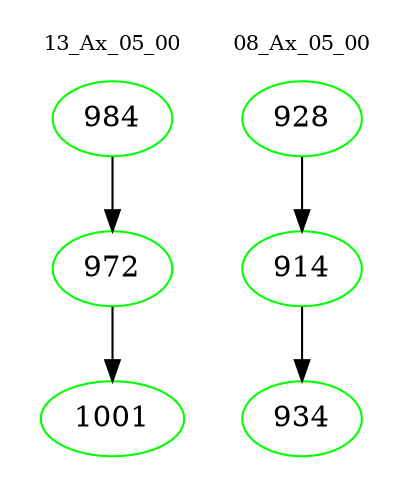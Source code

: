 digraph{
subgraph cluster_0 {
color = white
label = "13_Ax_05_00";
fontsize=10;
T0_984 [label="984", color="green"]
T0_984 -> T0_972 [color="black"]
T0_972 [label="972", color="green"]
T0_972 -> T0_1001 [color="black"]
T0_1001 [label="1001", color="green"]
}
subgraph cluster_1 {
color = white
label = "08_Ax_05_00";
fontsize=10;
T1_928 [label="928", color="green"]
T1_928 -> T1_914 [color="black"]
T1_914 [label="914", color="green"]
T1_914 -> T1_934 [color="black"]
T1_934 [label="934", color="green"]
}
}
